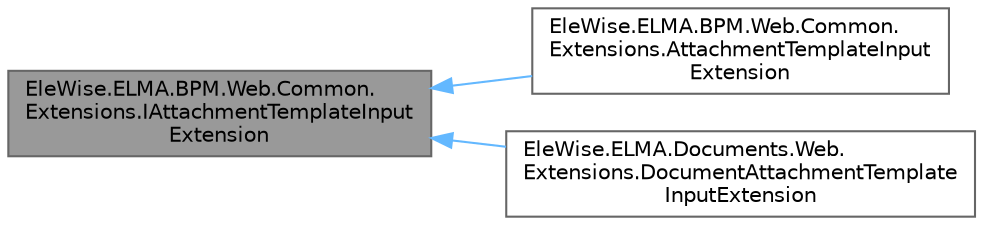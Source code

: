 digraph "EleWise.ELMA.BPM.Web.Common.Extensions.IAttachmentTemplateInputExtension"
{
 // LATEX_PDF_SIZE
  bgcolor="transparent";
  edge [fontname=Helvetica,fontsize=10,labelfontname=Helvetica,labelfontsize=10];
  node [fontname=Helvetica,fontsize=10,shape=box,height=0.2,width=0.4];
  rankdir="LR";
  Node1 [id="Node000001",label="EleWise.ELMA.BPM.Web.Common.\lExtensions.IAttachmentTemplateInput\lExtension",height=0.2,width=0.4,color="gray40", fillcolor="grey60", style="filled", fontcolor="black",tooltip="Интерфейс точки расширения для обработки вложений в ленте сообщений."];
  Node1 -> Node2 [id="edge1_Node000001_Node000002",dir="back",color="steelblue1",style="solid",tooltip=" "];
  Node2 [id="Node000002",label="EleWise.ELMA.BPM.Web.Common.\lExtensions.AttachmentTemplateInput\lExtension",height=0.2,width=0.4,color="gray40", fillcolor="white", style="filled",URL="$class_ele_wise_1_1_e_l_m_a_1_1_b_p_m_1_1_web_1_1_common_1_1_extensions_1_1_attachment_template_input_extension.html",tooltip=" "];
  Node1 -> Node3 [id="edge2_Node000001_Node000003",dir="back",color="steelblue1",style="solid",tooltip=" "];
  Node3 [id="Node000003",label="EleWise.ELMA.Documents.Web.\lExtensions.DocumentAttachmentTemplate\lInputExtension",height=0.2,width=0.4,color="gray40", fillcolor="white", style="filled",URL="$class_ele_wise_1_1_e_l_m_a_1_1_documents_1_1_web_1_1_extensions_1_1_document_attachment_template_input_extension.html",tooltip=" "];
}
